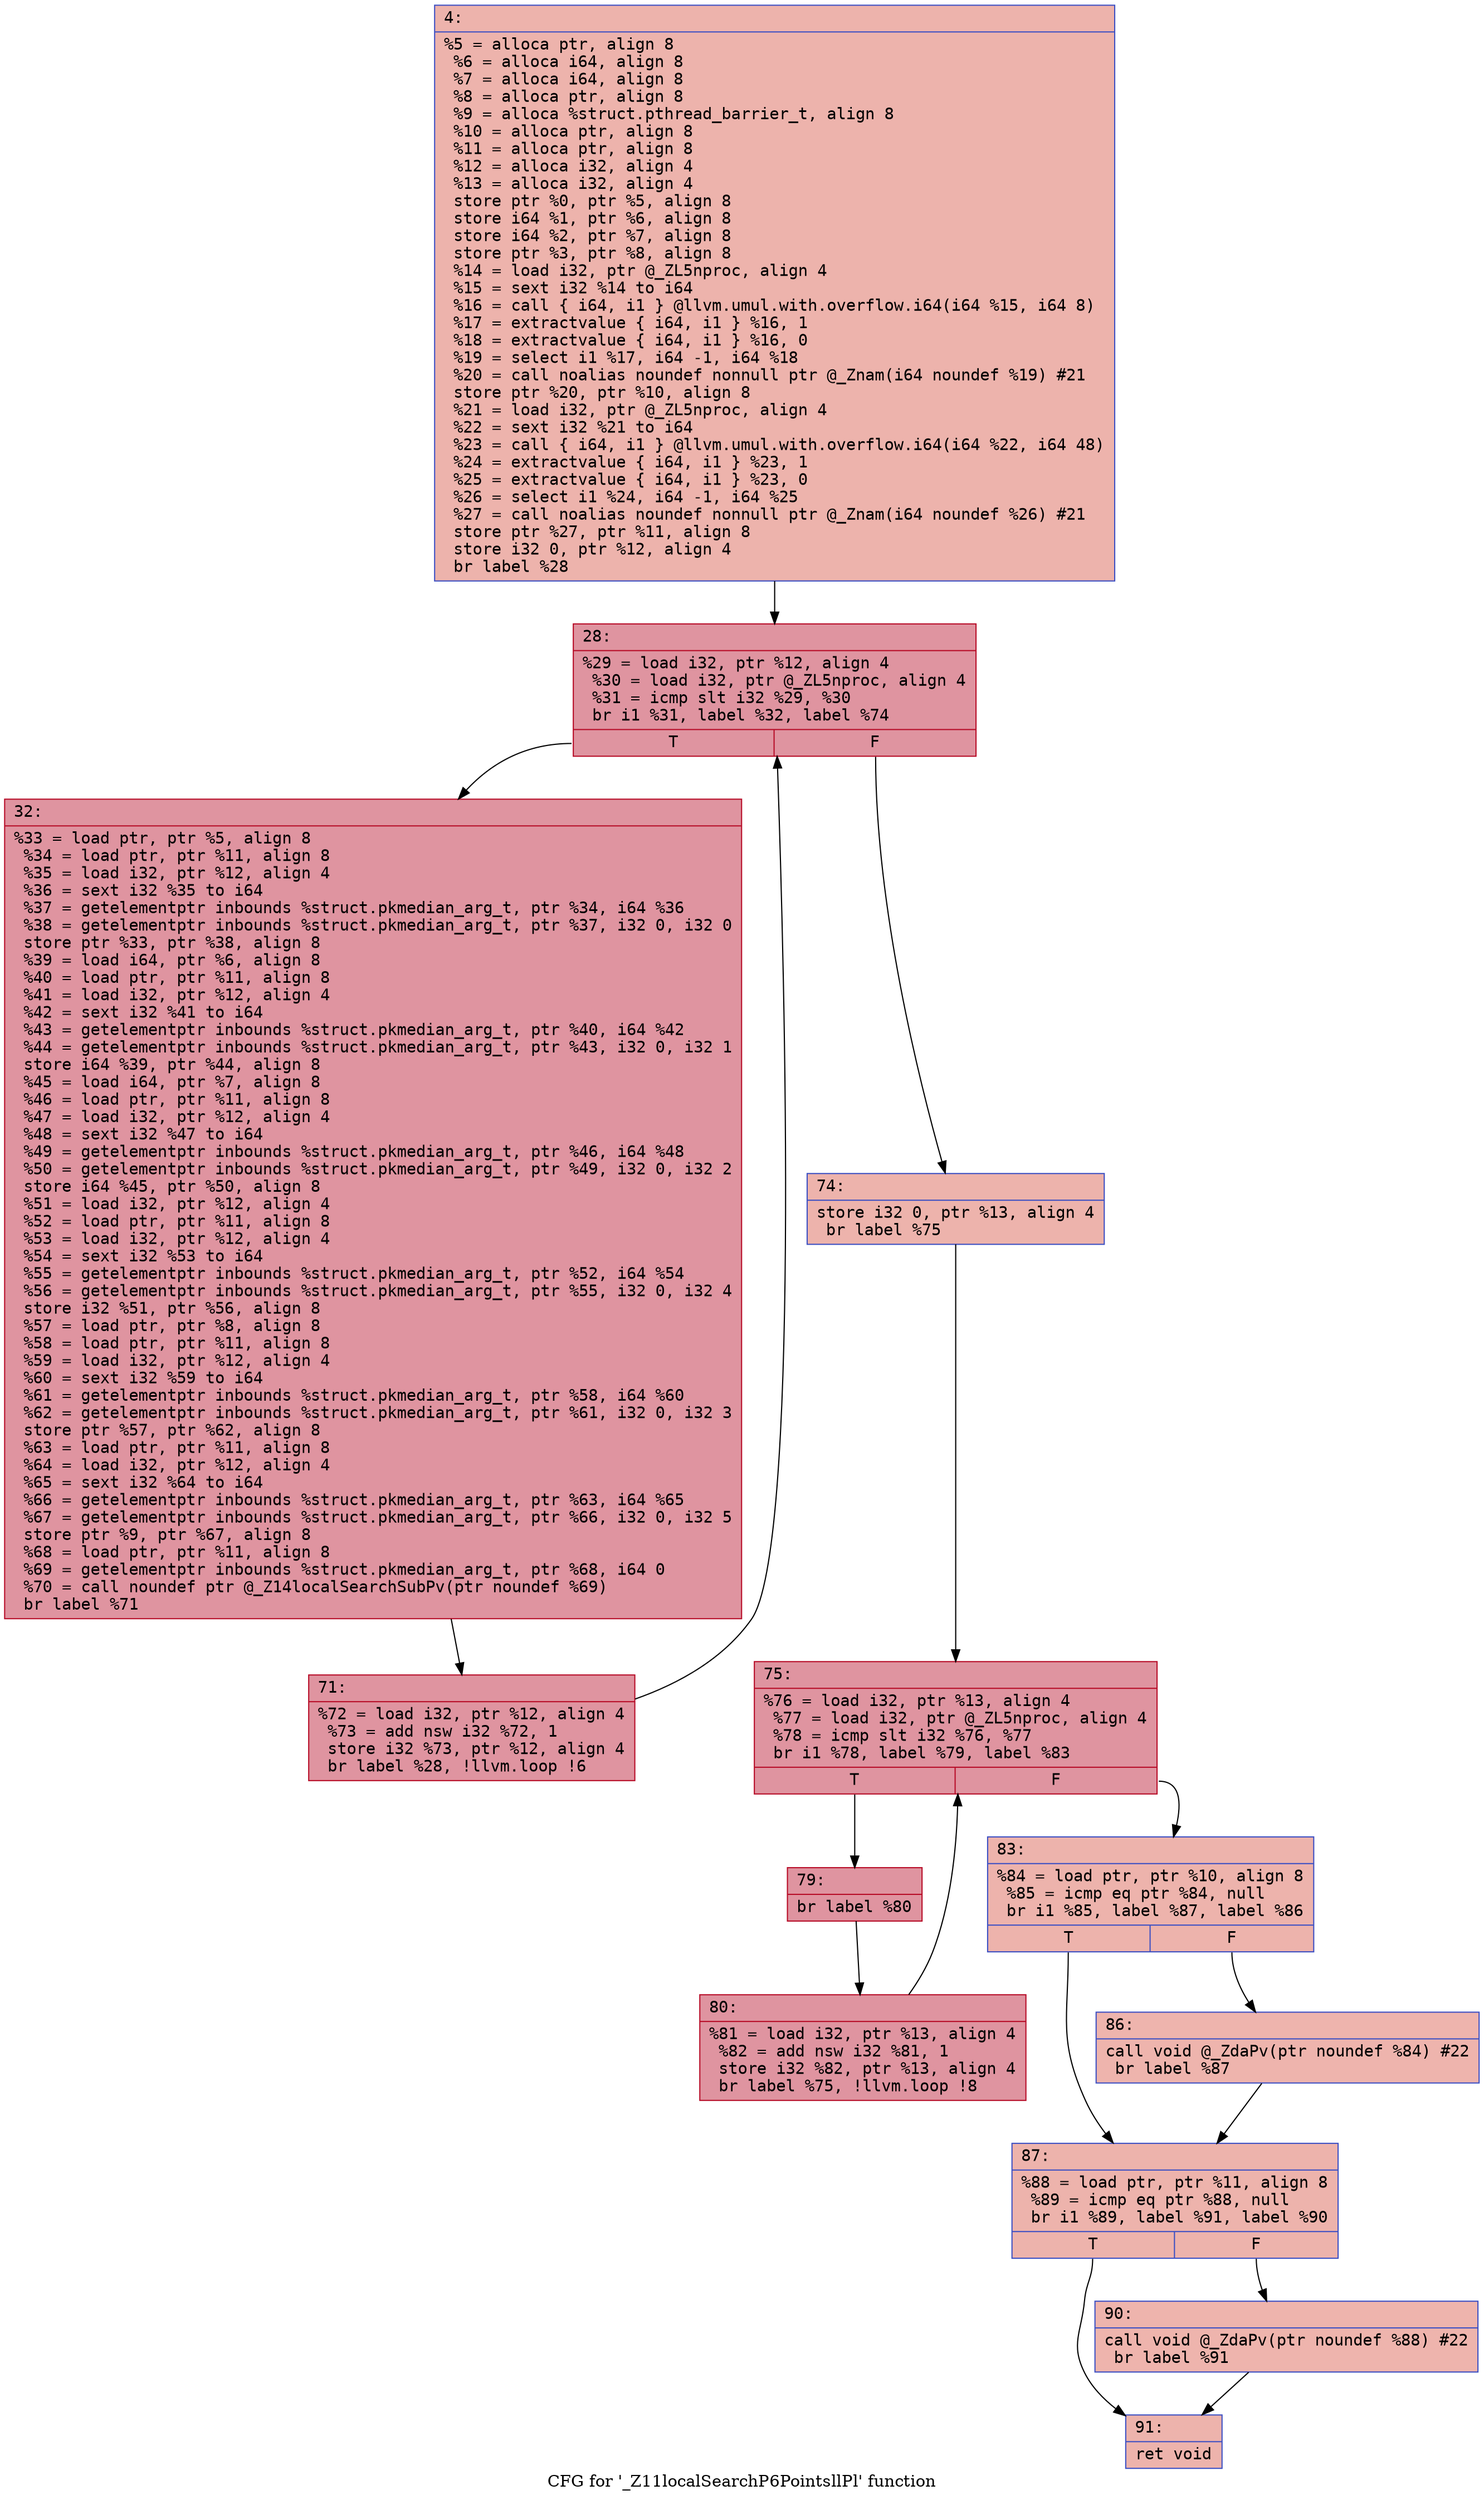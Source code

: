 digraph "CFG for '_Z11localSearchP6PointsllPl' function" {
	label="CFG for '_Z11localSearchP6PointsllPl' function";

	Node0x600000906440 [shape=record,color="#3d50c3ff", style=filled, fillcolor="#d6524470" fontname="Courier",label="{4:\l|  %5 = alloca ptr, align 8\l  %6 = alloca i64, align 8\l  %7 = alloca i64, align 8\l  %8 = alloca ptr, align 8\l  %9 = alloca %struct.pthread_barrier_t, align 8\l  %10 = alloca ptr, align 8\l  %11 = alloca ptr, align 8\l  %12 = alloca i32, align 4\l  %13 = alloca i32, align 4\l  store ptr %0, ptr %5, align 8\l  store i64 %1, ptr %6, align 8\l  store i64 %2, ptr %7, align 8\l  store ptr %3, ptr %8, align 8\l  %14 = load i32, ptr @_ZL5nproc, align 4\l  %15 = sext i32 %14 to i64\l  %16 = call \{ i64, i1 \} @llvm.umul.with.overflow.i64(i64 %15, i64 8)\l  %17 = extractvalue \{ i64, i1 \} %16, 1\l  %18 = extractvalue \{ i64, i1 \} %16, 0\l  %19 = select i1 %17, i64 -1, i64 %18\l  %20 = call noalias noundef nonnull ptr @_Znam(i64 noundef %19) #21\l  store ptr %20, ptr %10, align 8\l  %21 = load i32, ptr @_ZL5nproc, align 4\l  %22 = sext i32 %21 to i64\l  %23 = call \{ i64, i1 \} @llvm.umul.with.overflow.i64(i64 %22, i64 48)\l  %24 = extractvalue \{ i64, i1 \} %23, 1\l  %25 = extractvalue \{ i64, i1 \} %23, 0\l  %26 = select i1 %24, i64 -1, i64 %25\l  %27 = call noalias noundef nonnull ptr @_Znam(i64 noundef %26) #21\l  store ptr %27, ptr %11, align 8\l  store i32 0, ptr %12, align 4\l  br label %28\l}"];
	Node0x600000906440 -> Node0x600000906490[tooltip="4 -> 28\nProbability 100.00%" ];
	Node0x600000906490 [shape=record,color="#b70d28ff", style=filled, fillcolor="#b70d2870" fontname="Courier",label="{28:\l|  %29 = load i32, ptr %12, align 4\l  %30 = load i32, ptr @_ZL5nproc, align 4\l  %31 = icmp slt i32 %29, %30\l  br i1 %31, label %32, label %74\l|{<s0>T|<s1>F}}"];
	Node0x600000906490:s0 -> Node0x6000009064e0[tooltip="28 -> 32\nProbability 96.88%" ];
	Node0x600000906490:s1 -> Node0x600000906580[tooltip="28 -> 74\nProbability 3.12%" ];
	Node0x6000009064e0 [shape=record,color="#b70d28ff", style=filled, fillcolor="#b70d2870" fontname="Courier",label="{32:\l|  %33 = load ptr, ptr %5, align 8\l  %34 = load ptr, ptr %11, align 8\l  %35 = load i32, ptr %12, align 4\l  %36 = sext i32 %35 to i64\l  %37 = getelementptr inbounds %struct.pkmedian_arg_t, ptr %34, i64 %36\l  %38 = getelementptr inbounds %struct.pkmedian_arg_t, ptr %37, i32 0, i32 0\l  store ptr %33, ptr %38, align 8\l  %39 = load i64, ptr %6, align 8\l  %40 = load ptr, ptr %11, align 8\l  %41 = load i32, ptr %12, align 4\l  %42 = sext i32 %41 to i64\l  %43 = getelementptr inbounds %struct.pkmedian_arg_t, ptr %40, i64 %42\l  %44 = getelementptr inbounds %struct.pkmedian_arg_t, ptr %43, i32 0, i32 1\l  store i64 %39, ptr %44, align 8\l  %45 = load i64, ptr %7, align 8\l  %46 = load ptr, ptr %11, align 8\l  %47 = load i32, ptr %12, align 4\l  %48 = sext i32 %47 to i64\l  %49 = getelementptr inbounds %struct.pkmedian_arg_t, ptr %46, i64 %48\l  %50 = getelementptr inbounds %struct.pkmedian_arg_t, ptr %49, i32 0, i32 2\l  store i64 %45, ptr %50, align 8\l  %51 = load i32, ptr %12, align 4\l  %52 = load ptr, ptr %11, align 8\l  %53 = load i32, ptr %12, align 4\l  %54 = sext i32 %53 to i64\l  %55 = getelementptr inbounds %struct.pkmedian_arg_t, ptr %52, i64 %54\l  %56 = getelementptr inbounds %struct.pkmedian_arg_t, ptr %55, i32 0, i32 4\l  store i32 %51, ptr %56, align 8\l  %57 = load ptr, ptr %8, align 8\l  %58 = load ptr, ptr %11, align 8\l  %59 = load i32, ptr %12, align 4\l  %60 = sext i32 %59 to i64\l  %61 = getelementptr inbounds %struct.pkmedian_arg_t, ptr %58, i64 %60\l  %62 = getelementptr inbounds %struct.pkmedian_arg_t, ptr %61, i32 0, i32 3\l  store ptr %57, ptr %62, align 8\l  %63 = load ptr, ptr %11, align 8\l  %64 = load i32, ptr %12, align 4\l  %65 = sext i32 %64 to i64\l  %66 = getelementptr inbounds %struct.pkmedian_arg_t, ptr %63, i64 %65\l  %67 = getelementptr inbounds %struct.pkmedian_arg_t, ptr %66, i32 0, i32 5\l  store ptr %9, ptr %67, align 8\l  %68 = load ptr, ptr %11, align 8\l  %69 = getelementptr inbounds %struct.pkmedian_arg_t, ptr %68, i64 0\l  %70 = call noundef ptr @_Z14localSearchSubPv(ptr noundef %69)\l  br label %71\l}"];
	Node0x6000009064e0 -> Node0x600000906530[tooltip="32 -> 71\nProbability 100.00%" ];
	Node0x600000906530 [shape=record,color="#b70d28ff", style=filled, fillcolor="#b70d2870" fontname="Courier",label="{71:\l|  %72 = load i32, ptr %12, align 4\l  %73 = add nsw i32 %72, 1\l  store i32 %73, ptr %12, align 4\l  br label %28, !llvm.loop !6\l}"];
	Node0x600000906530 -> Node0x600000906490[tooltip="71 -> 28\nProbability 100.00%" ];
	Node0x600000906580 [shape=record,color="#3d50c3ff", style=filled, fillcolor="#d6524470" fontname="Courier",label="{74:\l|  store i32 0, ptr %13, align 4\l  br label %75\l}"];
	Node0x600000906580 -> Node0x6000009065d0[tooltip="74 -> 75\nProbability 100.00%" ];
	Node0x6000009065d0 [shape=record,color="#b70d28ff", style=filled, fillcolor="#b70d2870" fontname="Courier",label="{75:\l|  %76 = load i32, ptr %13, align 4\l  %77 = load i32, ptr @_ZL5nproc, align 4\l  %78 = icmp slt i32 %76, %77\l  br i1 %78, label %79, label %83\l|{<s0>T|<s1>F}}"];
	Node0x6000009065d0:s0 -> Node0x600000906620[tooltip="75 -> 79\nProbability 96.88%" ];
	Node0x6000009065d0:s1 -> Node0x6000009066c0[tooltip="75 -> 83\nProbability 3.12%" ];
	Node0x600000906620 [shape=record,color="#b70d28ff", style=filled, fillcolor="#b70d2870" fontname="Courier",label="{79:\l|  br label %80\l}"];
	Node0x600000906620 -> Node0x600000906670[tooltip="79 -> 80\nProbability 100.00%" ];
	Node0x600000906670 [shape=record,color="#b70d28ff", style=filled, fillcolor="#b70d2870" fontname="Courier",label="{80:\l|  %81 = load i32, ptr %13, align 4\l  %82 = add nsw i32 %81, 1\l  store i32 %82, ptr %13, align 4\l  br label %75, !llvm.loop !8\l}"];
	Node0x600000906670 -> Node0x6000009065d0[tooltip="80 -> 75\nProbability 100.00%" ];
	Node0x6000009066c0 [shape=record,color="#3d50c3ff", style=filled, fillcolor="#d6524470" fontname="Courier",label="{83:\l|  %84 = load ptr, ptr %10, align 8\l  %85 = icmp eq ptr %84, null\l  br i1 %85, label %87, label %86\l|{<s0>T|<s1>F}}"];
	Node0x6000009066c0:s0 -> Node0x600000906760[tooltip="83 -> 87\nProbability 37.50%" ];
	Node0x6000009066c0:s1 -> Node0x600000906710[tooltip="83 -> 86\nProbability 62.50%" ];
	Node0x600000906710 [shape=record,color="#3d50c3ff", style=filled, fillcolor="#d8564670" fontname="Courier",label="{86:\l|  call void @_ZdaPv(ptr noundef %84) #22\l  br label %87\l}"];
	Node0x600000906710 -> Node0x600000906760[tooltip="86 -> 87\nProbability 100.00%" ];
	Node0x600000906760 [shape=record,color="#3d50c3ff", style=filled, fillcolor="#d6524470" fontname="Courier",label="{87:\l|  %88 = load ptr, ptr %11, align 8\l  %89 = icmp eq ptr %88, null\l  br i1 %89, label %91, label %90\l|{<s0>T|<s1>F}}"];
	Node0x600000906760:s0 -> Node0x600000906800[tooltip="87 -> 91\nProbability 37.50%" ];
	Node0x600000906760:s1 -> Node0x6000009067b0[tooltip="87 -> 90\nProbability 62.50%" ];
	Node0x6000009067b0 [shape=record,color="#3d50c3ff", style=filled, fillcolor="#d8564670" fontname="Courier",label="{90:\l|  call void @_ZdaPv(ptr noundef %88) #22\l  br label %91\l}"];
	Node0x6000009067b0 -> Node0x600000906800[tooltip="90 -> 91\nProbability 100.00%" ];
	Node0x600000906800 [shape=record,color="#3d50c3ff", style=filled, fillcolor="#d6524470" fontname="Courier",label="{91:\l|  ret void\l}"];
}
